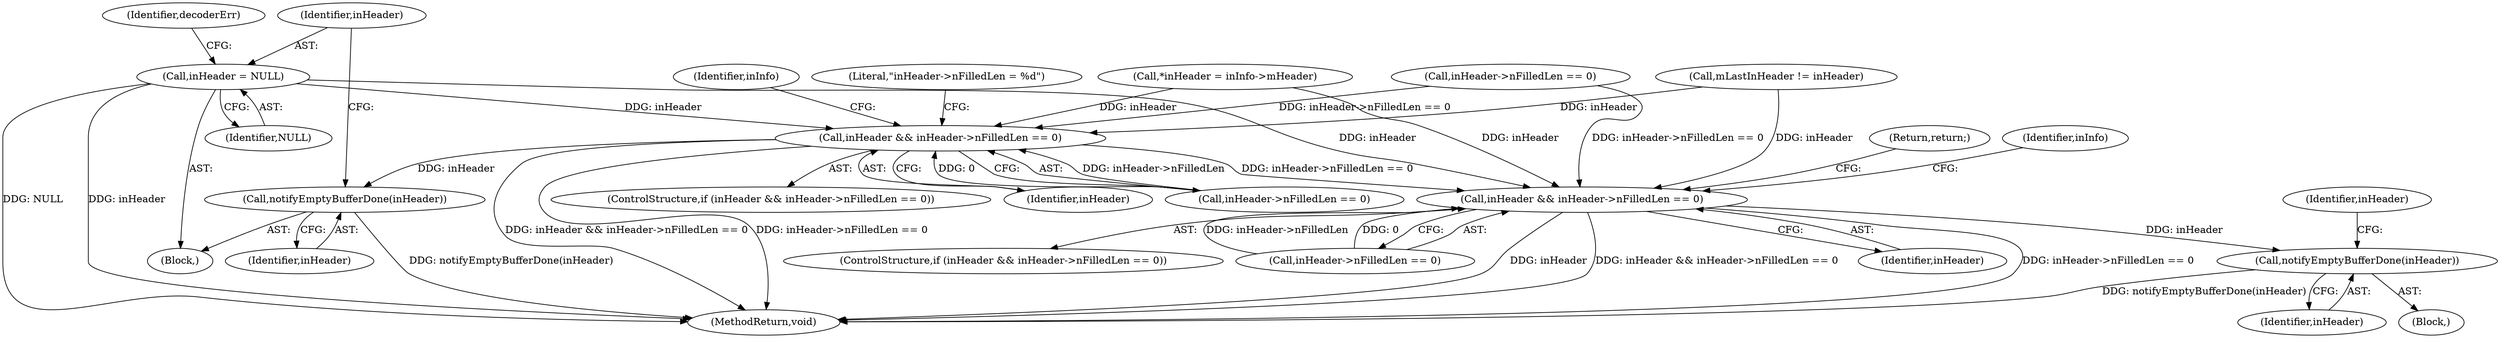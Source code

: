 digraph "0_Android_8e438e153f661e9df8db0ac41d587e940352df06@pointer" {
"1000877" [label="(Call,inHeader = NULL)"];
"1000799" [label="(Call,inHeader && inHeader->nFilledLen == 0)"];
"1000822" [label="(Call,notifyEmptyBufferDone(inHeader))"];
"1000852" [label="(Call,inHeader && inHeader->nFilledLen == 0)"];
"1000875" [label="(Call,notifyEmptyBufferDone(inHeader))"];
"1000799" [label="(Call,inHeader && inHeader->nFilledLen == 0)"];
"1000878" [label="(Identifier,inHeader)"];
"1000827" [label="(Return,return;)"];
"1000801" [label="(Call,inHeader->nFilledLen == 0)"];
"1000800" [label="(Identifier,inHeader)"];
"1000823" [label="(Identifier,inHeader)"];
"1000891" [label="(Identifier,decoderErr)"];
"1000859" [label="(Block,)"];
"1000877" [label="(Call,inHeader = NULL)"];
"1000879" [label="(Identifier,NULL)"];
"1000155" [label="(Call,*inHeader = inInfo->mHeader)"];
"1000809" [label="(Identifier,inInfo)"];
"1000806" [label="(Block,)"];
"1000825" [label="(Identifier,inHeader)"];
"1000851" [label="(ControlStructure,if (inHeader && inHeader->nFilledLen == 0))"];
"1000862" [label="(Identifier,inInfo)"];
"1000852" [label="(Call,inHeader && inHeader->nFilledLen == 0)"];
"1000854" [label="(Call,inHeader->nFilledLen == 0)"];
"1000875" [label="(Call,notifyEmptyBufferDone(inHeader))"];
"1001427" [label="(MethodReturn,void)"];
"1000822" [label="(Call,notifyEmptyBufferDone(inHeader))"];
"1000876" [label="(Identifier,inHeader)"];
"1000883" [label="(Literal,\"inHeader->nFilledLen = %d\")"];
"1000300" [label="(Call,inHeader->nFilledLen == 0)"];
"1000853" [label="(Identifier,inHeader)"];
"1000470" [label="(Call,mLastInHeader != inHeader)"];
"1000798" [label="(ControlStructure,if (inHeader && inHeader->nFilledLen == 0))"];
"1000877" -> "1000859"  [label="AST: "];
"1000877" -> "1000879"  [label="CFG: "];
"1000878" -> "1000877"  [label="AST: "];
"1000879" -> "1000877"  [label="AST: "];
"1000891" -> "1000877"  [label="CFG: "];
"1000877" -> "1001427"  [label="DDG: inHeader"];
"1000877" -> "1001427"  [label="DDG: NULL"];
"1000877" -> "1000799"  [label="DDG: inHeader"];
"1000877" -> "1000852"  [label="DDG: inHeader"];
"1000799" -> "1000798"  [label="AST: "];
"1000799" -> "1000800"  [label="CFG: "];
"1000799" -> "1000801"  [label="CFG: "];
"1000800" -> "1000799"  [label="AST: "];
"1000801" -> "1000799"  [label="AST: "];
"1000809" -> "1000799"  [label="CFG: "];
"1000827" -> "1000799"  [label="CFG: "];
"1000799" -> "1001427"  [label="DDG: inHeader"];
"1000799" -> "1001427"  [label="DDG: inHeader && inHeader->nFilledLen == 0"];
"1000799" -> "1001427"  [label="DDG: inHeader->nFilledLen == 0"];
"1000470" -> "1000799"  [label="DDG: inHeader"];
"1000155" -> "1000799"  [label="DDG: inHeader"];
"1000801" -> "1000799"  [label="DDG: inHeader->nFilledLen"];
"1000801" -> "1000799"  [label="DDG: 0"];
"1000300" -> "1000799"  [label="DDG: inHeader->nFilledLen == 0"];
"1000852" -> "1000799"  [label="DDG: inHeader->nFilledLen == 0"];
"1000799" -> "1000822"  [label="DDG: inHeader"];
"1000822" -> "1000806"  [label="AST: "];
"1000822" -> "1000823"  [label="CFG: "];
"1000823" -> "1000822"  [label="AST: "];
"1000825" -> "1000822"  [label="CFG: "];
"1000822" -> "1001427"  [label="DDG: notifyEmptyBufferDone(inHeader)"];
"1000852" -> "1000851"  [label="AST: "];
"1000852" -> "1000853"  [label="CFG: "];
"1000852" -> "1000854"  [label="CFG: "];
"1000853" -> "1000852"  [label="AST: "];
"1000854" -> "1000852"  [label="AST: "];
"1000862" -> "1000852"  [label="CFG: "];
"1000883" -> "1000852"  [label="CFG: "];
"1000852" -> "1001427"  [label="DDG: inHeader && inHeader->nFilledLen == 0"];
"1000852" -> "1001427"  [label="DDG: inHeader->nFilledLen == 0"];
"1000470" -> "1000852"  [label="DDG: inHeader"];
"1000155" -> "1000852"  [label="DDG: inHeader"];
"1000300" -> "1000852"  [label="DDG: inHeader->nFilledLen == 0"];
"1000854" -> "1000852"  [label="DDG: inHeader->nFilledLen"];
"1000854" -> "1000852"  [label="DDG: 0"];
"1000852" -> "1000875"  [label="DDG: inHeader"];
"1000875" -> "1000859"  [label="AST: "];
"1000875" -> "1000876"  [label="CFG: "];
"1000876" -> "1000875"  [label="AST: "];
"1000878" -> "1000875"  [label="CFG: "];
"1000875" -> "1001427"  [label="DDG: notifyEmptyBufferDone(inHeader)"];
}
